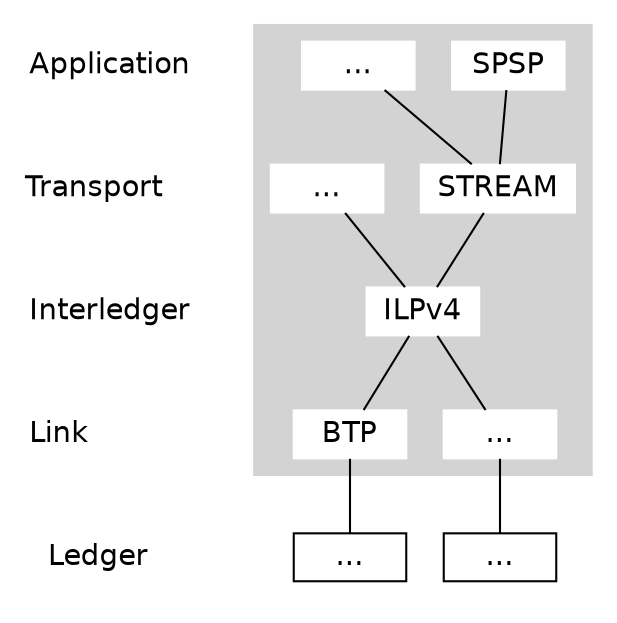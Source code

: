 graph G {
  node [shape = box,height=.1,fontname = "helvetica"];
  newrank=true;

  app [label="Application\l" shape="plaintext" width=1.5]
  transport [label="Transport\l" shape="plaintext" width=1.5]
  interledger [label="Interledger\l" shape="plaintext" width=1.5]
  link [label="Link\l" shape="plaintext" width=1.5]
  ledger [label="Ledger\l" shape="plaintext" width=1.5]

  subgraph cluster_0 {
    style=filled;
    color=lightgrey;
    node [style=filled,color=white];

    app1 [label=SPSP];
    app2 [label="..."]
    tr1 [label=STREAM];
    tr2 [label="..."];
    im1 [label="ILPv4"];
    link1 [label="BTP"];
    link2 [label="..."];
    app1 -- tr1;
    app2 -- tr1;
    tr1 -- im1;
    tr2 -- im1;
    im1 -- link1;
    im1 -- link2;

    fontname = "helvetica";
  }

  subgraph cluster_1 {
    style=filled;
    color=white;

    ledger1 [label="..."]
    ledger3 [label="..."]

    fontname = "helvetica";
  }
  link1 -- ledger1;
  link2 -- ledger3;


  { rank=same; app app1 app2 }
  { rank=same; transport tr1 tr2 }
  { rank=same; interledger im1 }
  { rank=same; link link1 link2 }
  { rank=same; ledger ledger1 ledger3 }
}
